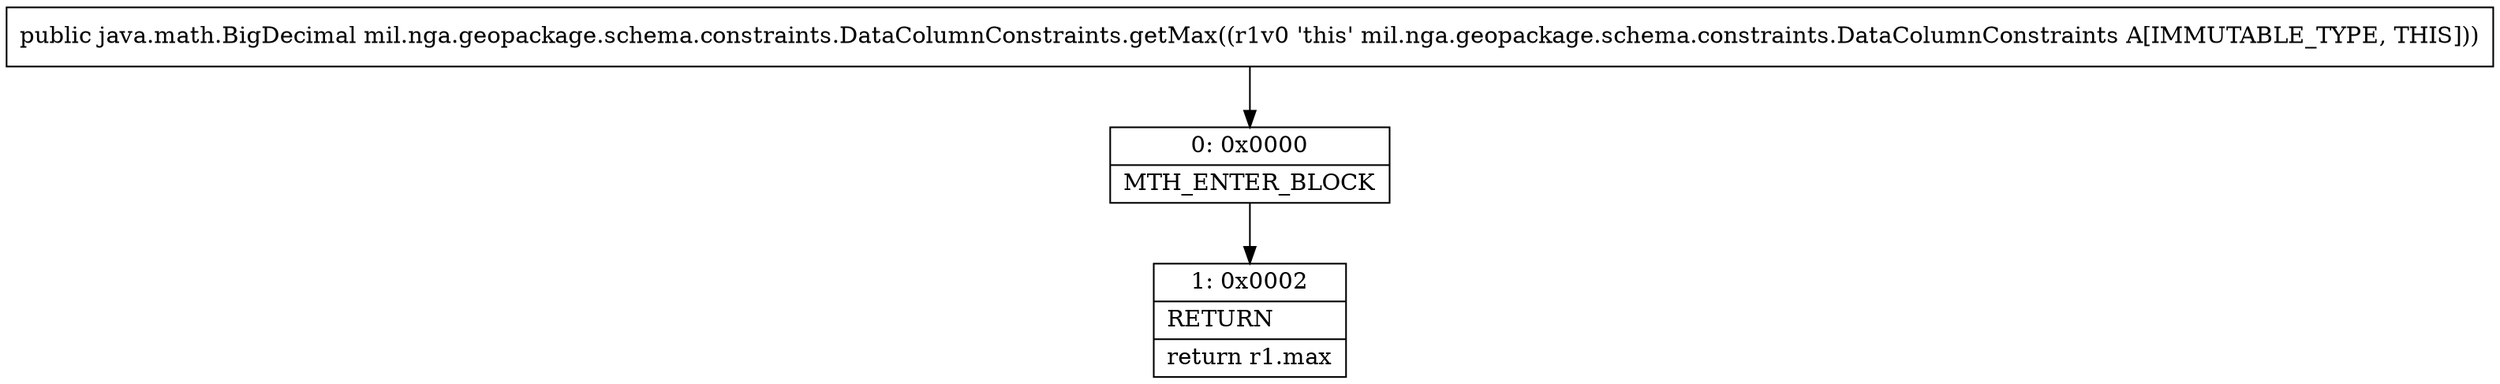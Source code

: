 digraph "CFG formil.nga.geopackage.schema.constraints.DataColumnConstraints.getMax()Ljava\/math\/BigDecimal;" {
Node_0 [shape=record,label="{0\:\ 0x0000|MTH_ENTER_BLOCK\l}"];
Node_1 [shape=record,label="{1\:\ 0x0002|RETURN\l|return r1.max\l}"];
MethodNode[shape=record,label="{public java.math.BigDecimal mil.nga.geopackage.schema.constraints.DataColumnConstraints.getMax((r1v0 'this' mil.nga.geopackage.schema.constraints.DataColumnConstraints A[IMMUTABLE_TYPE, THIS])) }"];
MethodNode -> Node_0;
Node_0 -> Node_1;
}

